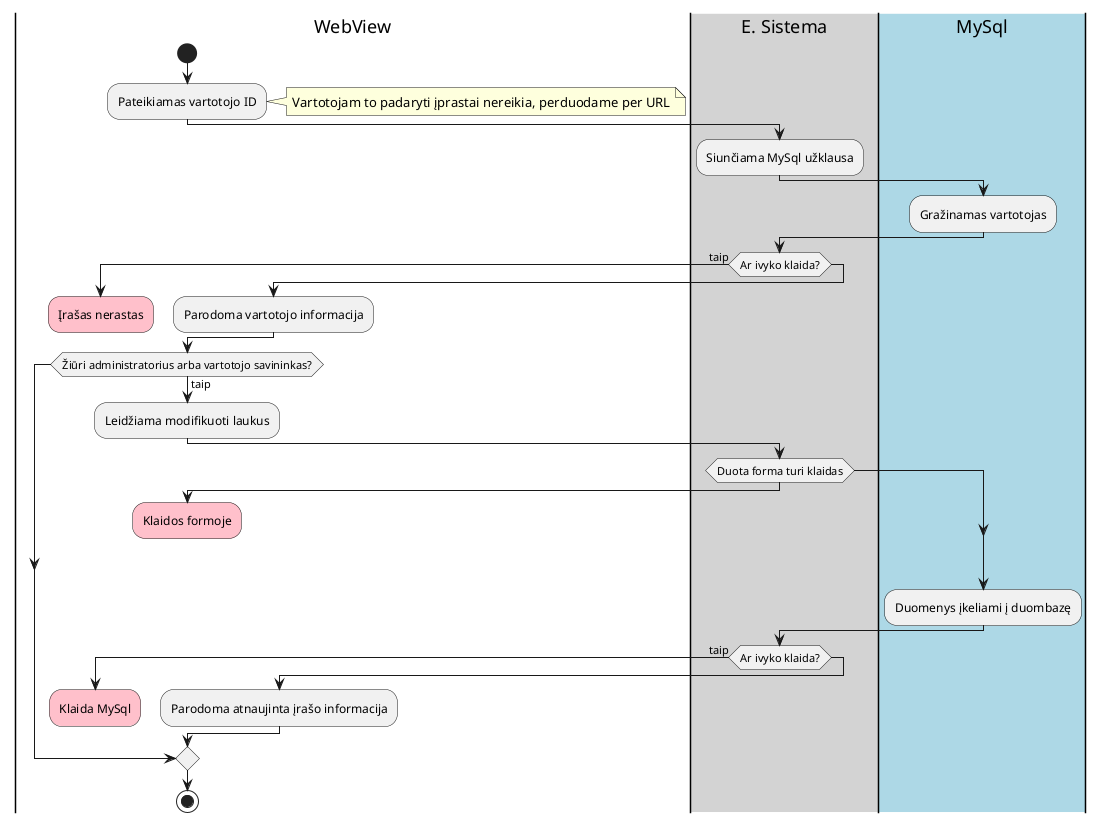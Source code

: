 @startuml
|WebView|
start
:Pateikiamas vartotojo ID;
note right: Vartotojam to padaryti įprastai nereikia, perduodame per URL
|#lightgray|E. Sistema|
:Siunčiama MySql užklausa;
|#lightblue|MySql|
:Gražinamas vartotojas;
|#lightgray|E. Sistema|
if (Ar ivyko klaida?) then (taip)
    |WebView|
    #pink:Įrašas nerastas;
    kill
else
    |WebView|
    :Parodoma vartotojo informacija;
endif
|WebView|
if (Žiūri administratorius arba vartotojo savininkas?) then (taip)
    :Leidžiama modifikuoti laukus;
    |#lightgray|E. Sistema|
    if (Duota forma turi klaidas) then
        |WebView|
        #pink:Klaidos formoje;
        kill
    endif
    |#lightblue|MySql|
    :Duomenys įkeliami į duombazę;
    |#lightgray|E. Sistema|
    if (Ar ivyko klaida?) then (taip)
        |WebView|
        #pink:Klaida MySql;
        kill
    else
        |WebView|
        :Parodoma atnaujinta įrašo informacija;
    endif
endif
stop
@enduml
